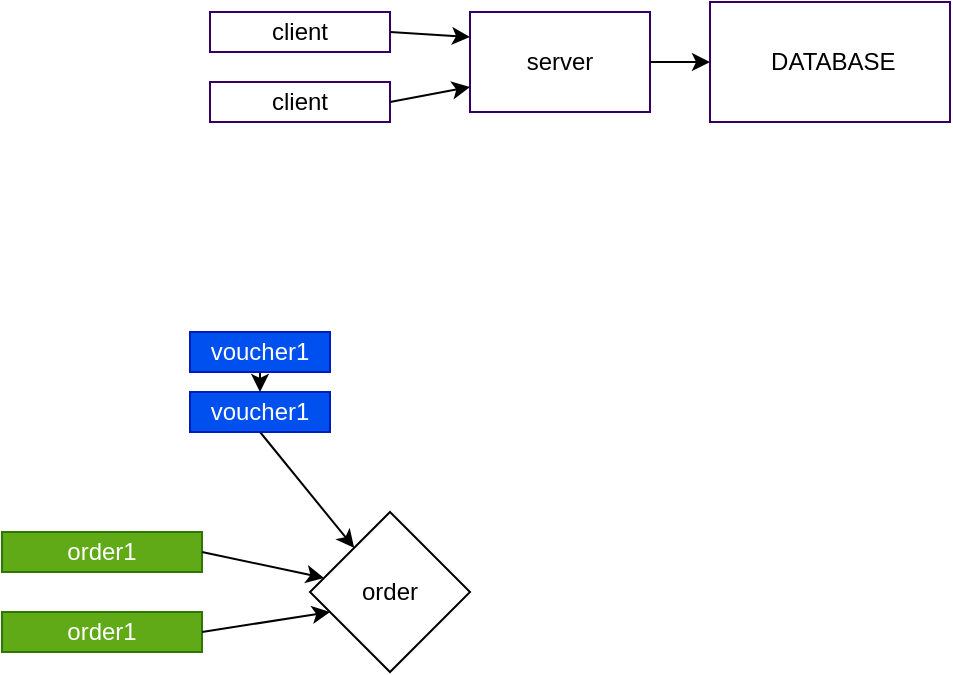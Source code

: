 <mxfile>
    <diagram id="SplJpDg9-nt09GvveRd7" name="Page-1">
        <mxGraphModel dx="147" dy="244" grid="1" gridSize="10" guides="1" tooltips="1" connect="1" arrows="1" fold="1" page="1" pageScale="1" pageWidth="850" pageHeight="1100" math="0" shadow="0">
            <root>
                <mxCell id="0"/>
                <mxCell id="1" parent="0"/>
                <mxCell id="4" value="client" style="whiteSpace=wrap;html=1;fillStyle=auto;strokeColor=#330066;" parent="1" vertex="1">
                    <mxGeometry x="180" y="275" width="90" height="20" as="geometry"/>
                </mxCell>
                <mxCell id="5" value="server" style="whiteSpace=wrap;html=1;fillStyle=auto;strokeColor=#330066;" parent="1" vertex="1">
                    <mxGeometry x="310" y="240" width="90" height="50" as="geometry"/>
                </mxCell>
                <mxCell id="6" value="" style="edgeStyle=none;orthogonalLoop=1;jettySize=auto;html=1;exitX=1;exitY=0.5;exitDx=0;exitDy=0;entryX=0;entryY=0.75;entryDx=0;entryDy=0;" parent="1" source="4" target="5" edge="1">
                    <mxGeometry width="80" relative="1" as="geometry">
                        <mxPoint x="290" y="330" as="sourcePoint"/>
                        <mxPoint x="370" y="330" as="targetPoint"/>
                        <Array as="points"/>
                    </mxGeometry>
                </mxCell>
                <mxCell id="7" value="client" style="whiteSpace=wrap;html=1;fillStyle=auto;strokeColor=#330066;" parent="1" vertex="1">
                    <mxGeometry x="180" y="240" width="90" height="20" as="geometry"/>
                </mxCell>
                <mxCell id="8" value="" style="edgeStyle=none;orthogonalLoop=1;jettySize=auto;html=1;exitX=1;exitY=0.5;exitDx=0;exitDy=0;entryX=0;entryY=0.25;entryDx=0;entryDy=0;" parent="1" source="7" target="5" edge="1">
                    <mxGeometry width="80" relative="1" as="geometry">
                        <mxPoint x="320" y="380" as="sourcePoint"/>
                        <mxPoint x="370" y="340.0" as="targetPoint"/>
                        <Array as="points"/>
                    </mxGeometry>
                </mxCell>
                <mxCell id="10" value="&amp;nbsp;DATABASE" style="whiteSpace=wrap;html=1;fillStyle=auto;strokeColor=#330066;" parent="1" vertex="1">
                    <mxGeometry x="430" y="235" width="120" height="60" as="geometry"/>
                </mxCell>
                <mxCell id="11" value="" style="edgeStyle=none;orthogonalLoop=1;jettySize=auto;html=1;entryX=0;entryY=0.5;entryDx=0;entryDy=0;exitX=1;exitY=0.5;exitDx=0;exitDy=0;" parent="1" source="5" target="10" edge="1">
                    <mxGeometry width="80" relative="1" as="geometry">
                        <mxPoint x="400" y="240" as="sourcePoint"/>
                        <mxPoint x="480" y="240" as="targetPoint"/>
                        <Array as="points"/>
                    </mxGeometry>
                </mxCell>
                <mxCell id="12" value="order" style="rhombus;whiteSpace=wrap;html=1;" vertex="1" parent="1">
                    <mxGeometry x="230" y="490" width="80" height="80" as="geometry"/>
                </mxCell>
                <mxCell id="13" value="order1" style="whiteSpace=wrap;html=1;fillColor=#60a917;fontColor=#ffffff;strokeColor=#2D7600;" vertex="1" parent="1">
                    <mxGeometry x="76" y="540" width="100" height="20" as="geometry"/>
                </mxCell>
                <mxCell id="14" value="" style="edgeStyle=none;orthogonalLoop=1;jettySize=auto;html=1;exitX=1;exitY=0.5;exitDx=0;exitDy=0;entryX=0.125;entryY=0.625;entryDx=0;entryDy=0;entryPerimeter=0;" edge="1" parent="1" source="13" target="12">
                    <mxGeometry width="80" relative="1" as="geometry">
                        <mxPoint x="216" y="608.32" as="sourcePoint"/>
                        <mxPoint x="230" y="530" as="targetPoint"/>
                        <Array as="points"/>
                    </mxGeometry>
                </mxCell>
                <mxCell id="16" value="order1" style="whiteSpace=wrap;html=1;fillColor=#60a917;fontColor=#ffffff;strokeColor=#2D7600;" vertex="1" parent="1">
                    <mxGeometry x="76" y="500.0" width="100" height="20" as="geometry"/>
                </mxCell>
                <mxCell id="17" value="" style="edgeStyle=none;orthogonalLoop=1;jettySize=auto;html=1;exitX=1;exitY=0.5;exitDx=0;exitDy=0;" edge="1" source="16" parent="1" target="12">
                    <mxGeometry width="80" relative="1" as="geometry">
                        <mxPoint x="216" y="570" as="sourcePoint"/>
                        <mxPoint x="230" y="531.68" as="targetPoint"/>
                        <Array as="points"/>
                    </mxGeometry>
                </mxCell>
                <mxCell id="21" style="edgeStyle=none;html=1;exitX=0.5;exitY=1;exitDx=0;exitDy=0;" edge="1" parent="1" source="18" target="12">
                    <mxGeometry relative="1" as="geometry">
                        <mxPoint x="224" y="560" as="targetPoint"/>
                    </mxGeometry>
                </mxCell>
                <mxCell id="18" value="voucher1" style="whiteSpace=wrap;html=1;fillColor=#0050ef;fontColor=#ffffff;strokeColor=#001DBC;" vertex="1" parent="1">
                    <mxGeometry x="170" y="430" width="70" height="20" as="geometry"/>
                </mxCell>
                <mxCell id="20" style="edgeStyle=none;html=1;exitX=0.5;exitY=1;exitDx=0;exitDy=0;entryX=0.5;entryY=0;entryDx=0;entryDy=0;" edge="1" parent="1" source="19" target="18">
                    <mxGeometry relative="1" as="geometry"/>
                </mxCell>
                <mxCell id="19" value="voucher1" style="whiteSpace=wrap;html=1;fillColor=#0050ef;fontColor=#ffffff;strokeColor=#001DBC;" vertex="1" parent="1">
                    <mxGeometry x="170" y="400" width="70" height="20" as="geometry"/>
                </mxCell>
            </root>
        </mxGraphModel>
    </diagram>
</mxfile>